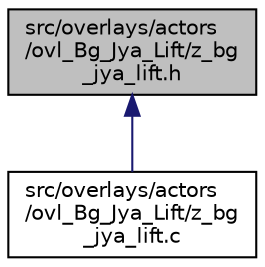 digraph "src/overlays/actors/ovl_Bg_Jya_Lift/z_bg_jya_lift.h"
{
 // LATEX_PDF_SIZE
  edge [fontname="Helvetica",fontsize="10",labelfontname="Helvetica",labelfontsize="10"];
  node [fontname="Helvetica",fontsize="10",shape=record];
  Node1 [label="src/overlays/actors\l/ovl_Bg_Jya_Lift/z_bg\l_jya_lift.h",height=0.2,width=0.4,color="black", fillcolor="grey75", style="filled", fontcolor="black",tooltip=" "];
  Node1 -> Node2 [dir="back",color="midnightblue",fontsize="10",style="solid",fontname="Helvetica"];
  Node2 [label="src/overlays/actors\l/ovl_Bg_Jya_Lift/z_bg\l_jya_lift.c",height=0.2,width=0.4,color="black", fillcolor="white", style="filled",URL="$dc/df3/z__bg__jya__lift_8c.html",tooltip=" "];
}
